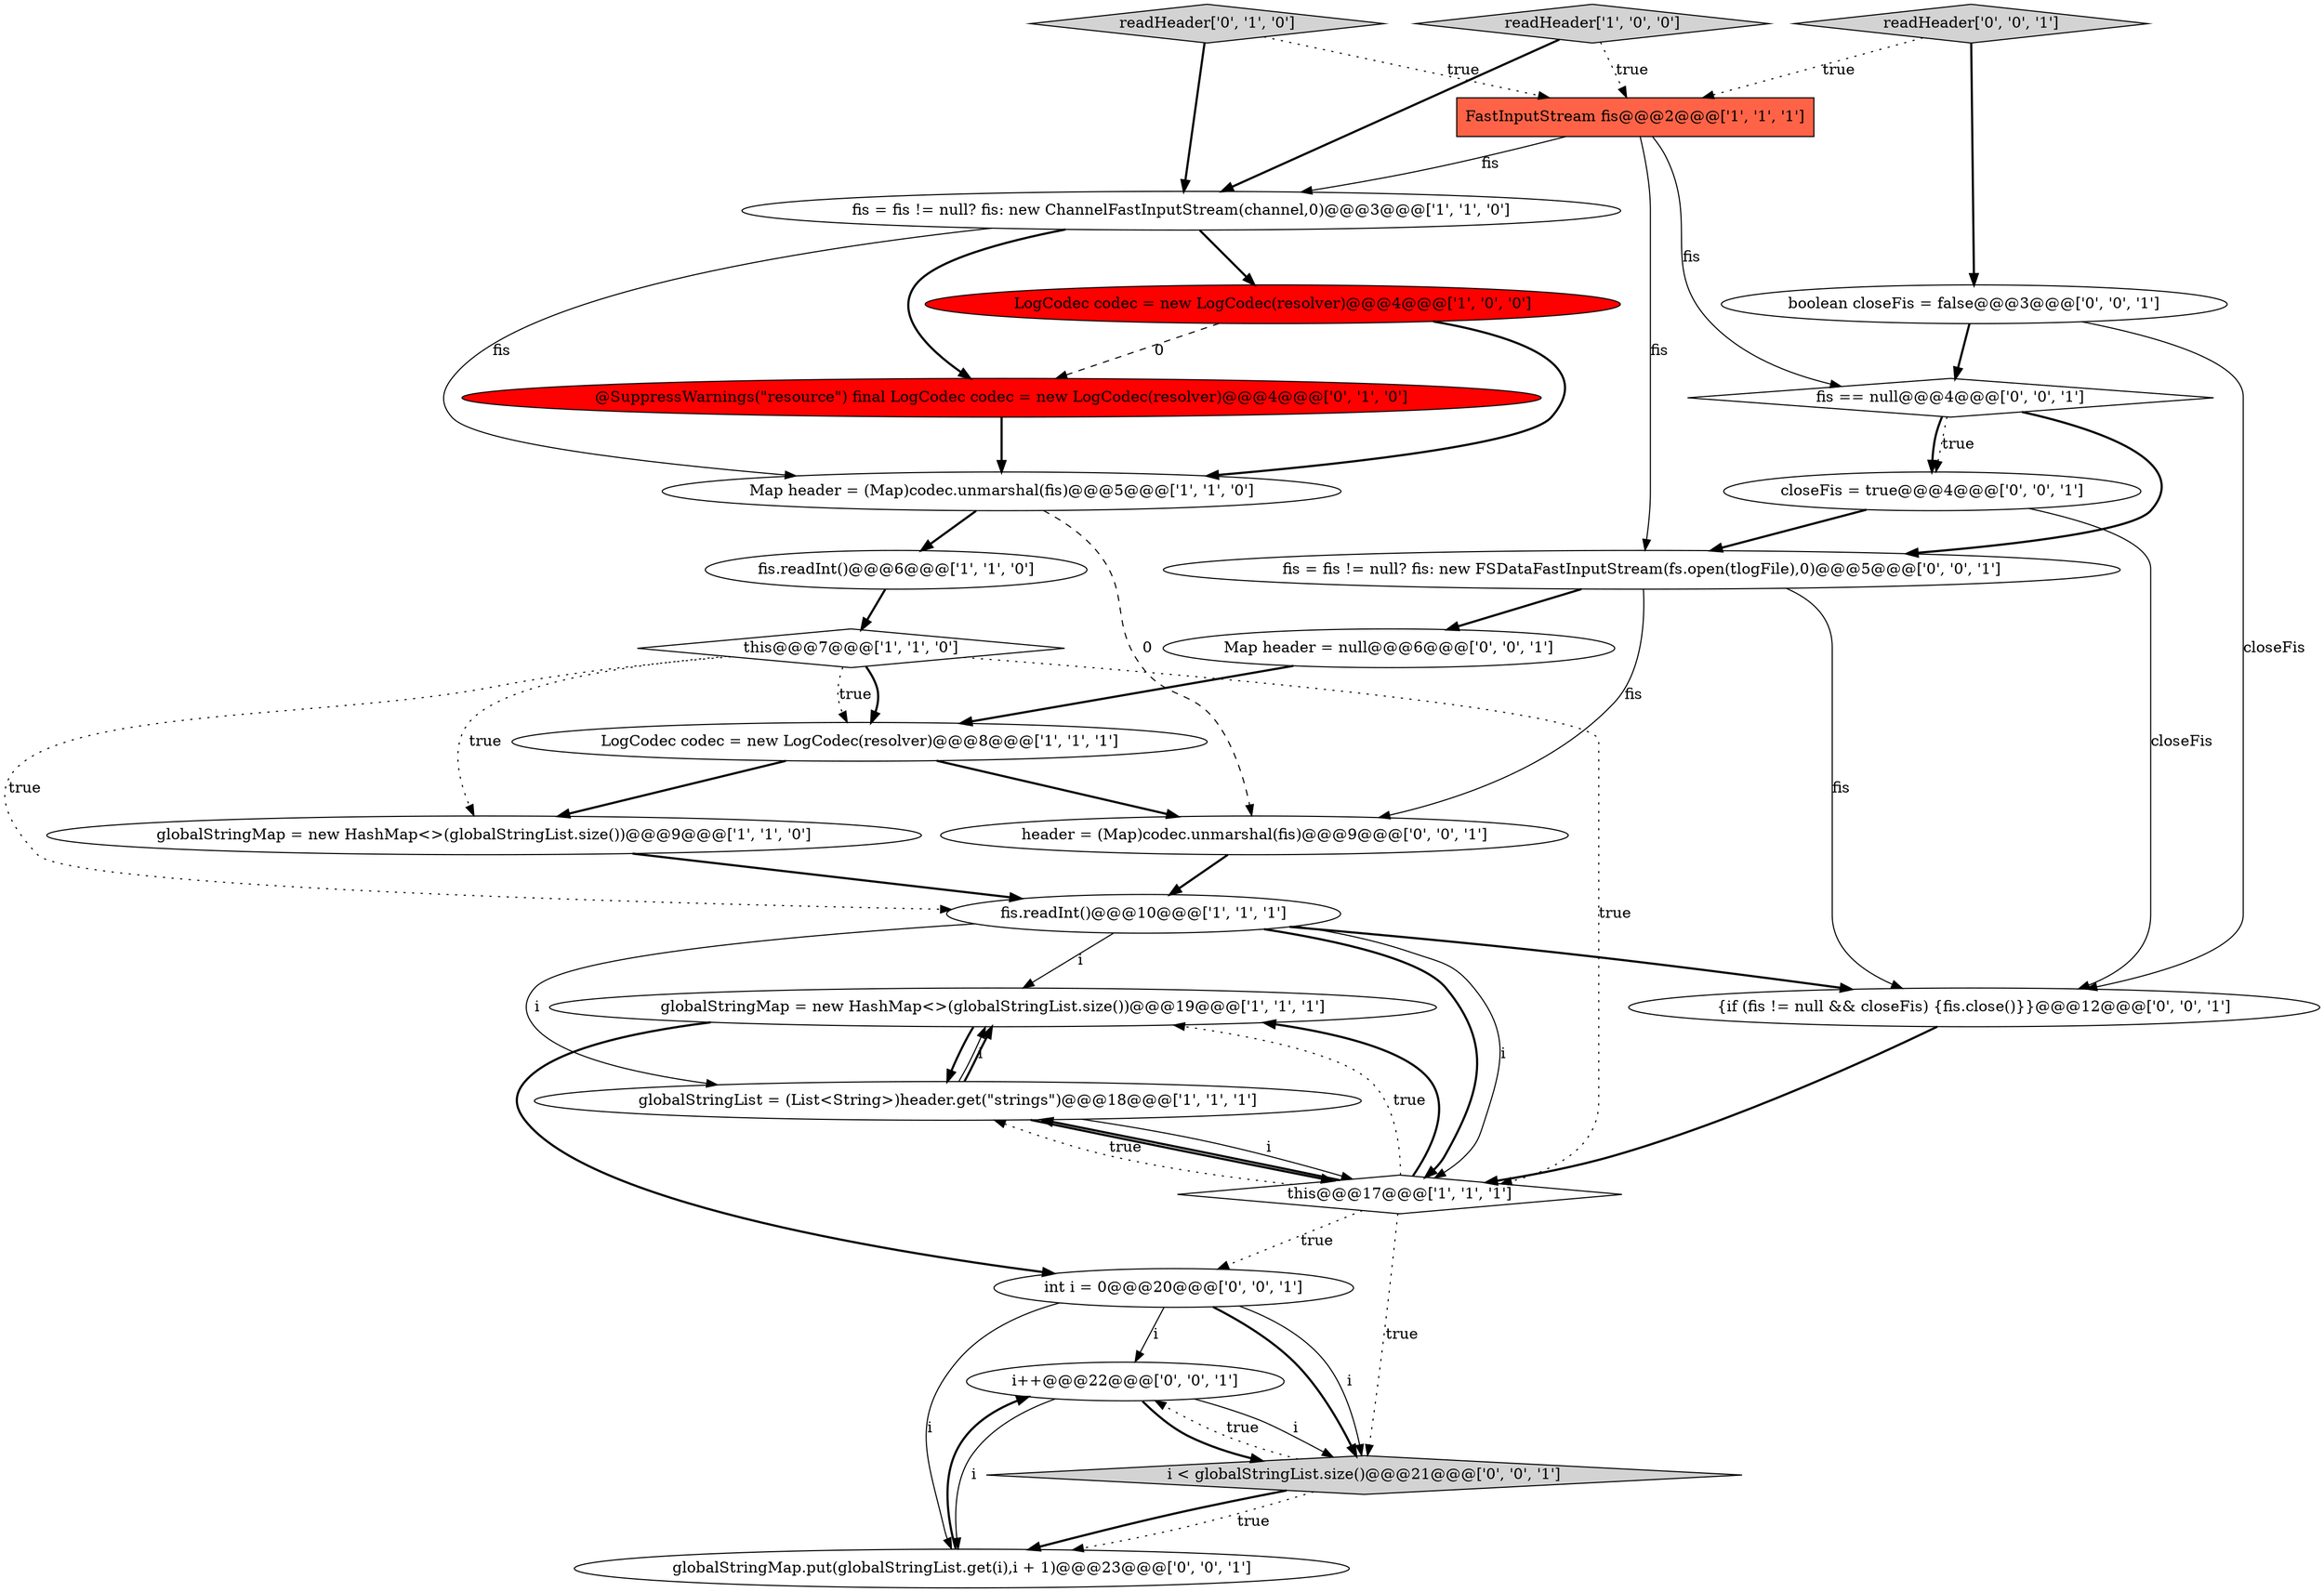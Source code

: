 digraph {
14 [style = filled, label = "@SuppressWarnings(\"resource\") final LogCodec codec = new LogCodec(resolver)@@@4@@@['0', '1', '0']", fillcolor = red, shape = ellipse image = "AAA1AAABBB2BBB"];
5 [style = filled, label = "globalStringMap = new HashMap<>(globalStringList.size())@@@19@@@['1', '1', '1']", fillcolor = white, shape = ellipse image = "AAA0AAABBB1BBB"];
3 [style = filled, label = "LogCodec codec = new LogCodec(resolver)@@@4@@@['1', '0', '0']", fillcolor = red, shape = ellipse image = "AAA1AAABBB1BBB"];
17 [style = filled, label = "int i = 0@@@20@@@['0', '0', '1']", fillcolor = white, shape = ellipse image = "AAA0AAABBB3BBB"];
23 [style = filled, label = "i++@@@22@@@['0', '0', '1']", fillcolor = white, shape = ellipse image = "AAA0AAABBB3BBB"];
24 [style = filled, label = "globalStringMap.put(globalStringList.get(i),i + 1)@@@23@@@['0', '0', '1']", fillcolor = white, shape = ellipse image = "AAA0AAABBB3BBB"];
26 [style = filled, label = "{if (fis != null && closeFis) {fis.close()}}@@@12@@@['0', '0', '1']", fillcolor = white, shape = ellipse image = "AAA0AAABBB3BBB"];
20 [style = filled, label = "header = (Map)codec.unmarshal(fis)@@@9@@@['0', '0', '1']", fillcolor = white, shape = ellipse image = "AAA0AAABBB3BBB"];
10 [style = filled, label = "globalStringMap = new HashMap<>(globalStringList.size())@@@9@@@['1', '1', '0']", fillcolor = white, shape = ellipse image = "AAA0AAABBB1BBB"];
1 [style = filled, label = "fis.readInt()@@@10@@@['1', '1', '1']", fillcolor = white, shape = ellipse image = "AAA0AAABBB1BBB"];
21 [style = filled, label = "boolean closeFis = false@@@3@@@['0', '0', '1']", fillcolor = white, shape = ellipse image = "AAA0AAABBB3BBB"];
19 [style = filled, label = "fis = fis != null? fis: new FSDataFastInputStream(fs.open(tlogFile),0)@@@5@@@['0', '0', '1']", fillcolor = white, shape = ellipse image = "AAA0AAABBB3BBB"];
12 [style = filled, label = "globalStringList = (List<String>)header.get(\"strings\")@@@18@@@['1', '1', '1']", fillcolor = white, shape = ellipse image = "AAA0AAABBB1BBB"];
6 [style = filled, label = "readHeader['1', '0', '0']", fillcolor = lightgray, shape = diamond image = "AAA0AAABBB1BBB"];
4 [style = filled, label = "Map header = (Map)codec.unmarshal(fis)@@@5@@@['1', '1', '0']", fillcolor = white, shape = ellipse image = "AAA0AAABBB1BBB"];
15 [style = filled, label = "readHeader['0', '0', '1']", fillcolor = lightgray, shape = diamond image = "AAA0AAABBB3BBB"];
9 [style = filled, label = "fis.readInt()@@@6@@@['1', '1', '0']", fillcolor = white, shape = ellipse image = "AAA0AAABBB1BBB"];
22 [style = filled, label = "i < globalStringList.size()@@@21@@@['0', '0', '1']", fillcolor = lightgray, shape = diamond image = "AAA0AAABBB3BBB"];
0 [style = filled, label = "fis = fis != null? fis: new ChannelFastInputStream(channel,0)@@@3@@@['1', '1', '0']", fillcolor = white, shape = ellipse image = "AAA0AAABBB1BBB"];
16 [style = filled, label = "closeFis = true@@@4@@@['0', '0', '1']", fillcolor = white, shape = ellipse image = "AAA0AAABBB3BBB"];
18 [style = filled, label = "fis == null@@@4@@@['0', '0', '1']", fillcolor = white, shape = diamond image = "AAA0AAABBB3BBB"];
13 [style = filled, label = "readHeader['0', '1', '0']", fillcolor = lightgray, shape = diamond image = "AAA0AAABBB2BBB"];
2 [style = filled, label = "FastInputStream fis@@@2@@@['1', '1', '1']", fillcolor = tomato, shape = box image = "AAA0AAABBB1BBB"];
8 [style = filled, label = "LogCodec codec = new LogCodec(resolver)@@@8@@@['1', '1', '1']", fillcolor = white, shape = ellipse image = "AAA0AAABBB1BBB"];
25 [style = filled, label = "Map header = null@@@6@@@['0', '0', '1']", fillcolor = white, shape = ellipse image = "AAA0AAABBB3BBB"];
11 [style = filled, label = "this@@@7@@@['1', '1', '0']", fillcolor = white, shape = diamond image = "AAA0AAABBB1BBB"];
7 [style = filled, label = "this@@@17@@@['1', '1', '1']", fillcolor = white, shape = diamond image = "AAA0AAABBB1BBB"];
0->3 [style = bold, label=""];
19->20 [style = solid, label="fis"];
4->9 [style = bold, label=""];
8->10 [style = bold, label=""];
11->7 [style = dotted, label="true"];
0->4 [style = solid, label="fis"];
23->24 [style = solid, label="i"];
9->11 [style = bold, label=""];
26->7 [style = bold, label=""];
12->5 [style = bold, label=""];
22->23 [style = dotted, label="true"];
17->23 [style = solid, label="i"];
7->12 [style = bold, label=""];
18->16 [style = dotted, label="true"];
15->21 [style = bold, label=""];
11->10 [style = dotted, label="true"];
19->26 [style = solid, label="fis"];
11->1 [style = dotted, label="true"];
15->2 [style = dotted, label="true"];
1->5 [style = solid, label="i"];
18->19 [style = bold, label=""];
23->22 [style = solid, label="i"];
6->0 [style = bold, label=""];
22->24 [style = dotted, label="true"];
20->1 [style = bold, label=""];
16->19 [style = bold, label=""];
1->26 [style = bold, label=""];
5->17 [style = bold, label=""];
17->22 [style = bold, label=""];
3->4 [style = bold, label=""];
1->7 [style = bold, label=""];
12->7 [style = bold, label=""];
21->18 [style = bold, label=""];
19->25 [style = bold, label=""];
7->12 [style = dotted, label="true"];
7->5 [style = dotted, label="true"];
2->19 [style = solid, label="fis"];
17->22 [style = solid, label="i"];
13->2 [style = dotted, label="true"];
7->5 [style = bold, label=""];
0->14 [style = bold, label=""];
6->2 [style = dotted, label="true"];
23->22 [style = bold, label=""];
12->5 [style = solid, label="i"];
8->20 [style = bold, label=""];
5->12 [style = bold, label=""];
4->20 [style = dashed, label="0"];
1->12 [style = solid, label="i"];
2->18 [style = solid, label="fis"];
17->24 [style = solid, label="i"];
11->8 [style = bold, label=""];
16->26 [style = solid, label="closeFis"];
11->8 [style = dotted, label="true"];
25->8 [style = bold, label=""];
22->24 [style = bold, label=""];
3->14 [style = dashed, label="0"];
7->22 [style = dotted, label="true"];
10->1 [style = bold, label=""];
7->17 [style = dotted, label="true"];
2->0 [style = solid, label="fis"];
12->7 [style = solid, label="i"];
21->26 [style = solid, label="closeFis"];
1->7 [style = solid, label="i"];
13->0 [style = bold, label=""];
14->4 [style = bold, label=""];
24->23 [style = bold, label=""];
18->16 [style = bold, label=""];
}
